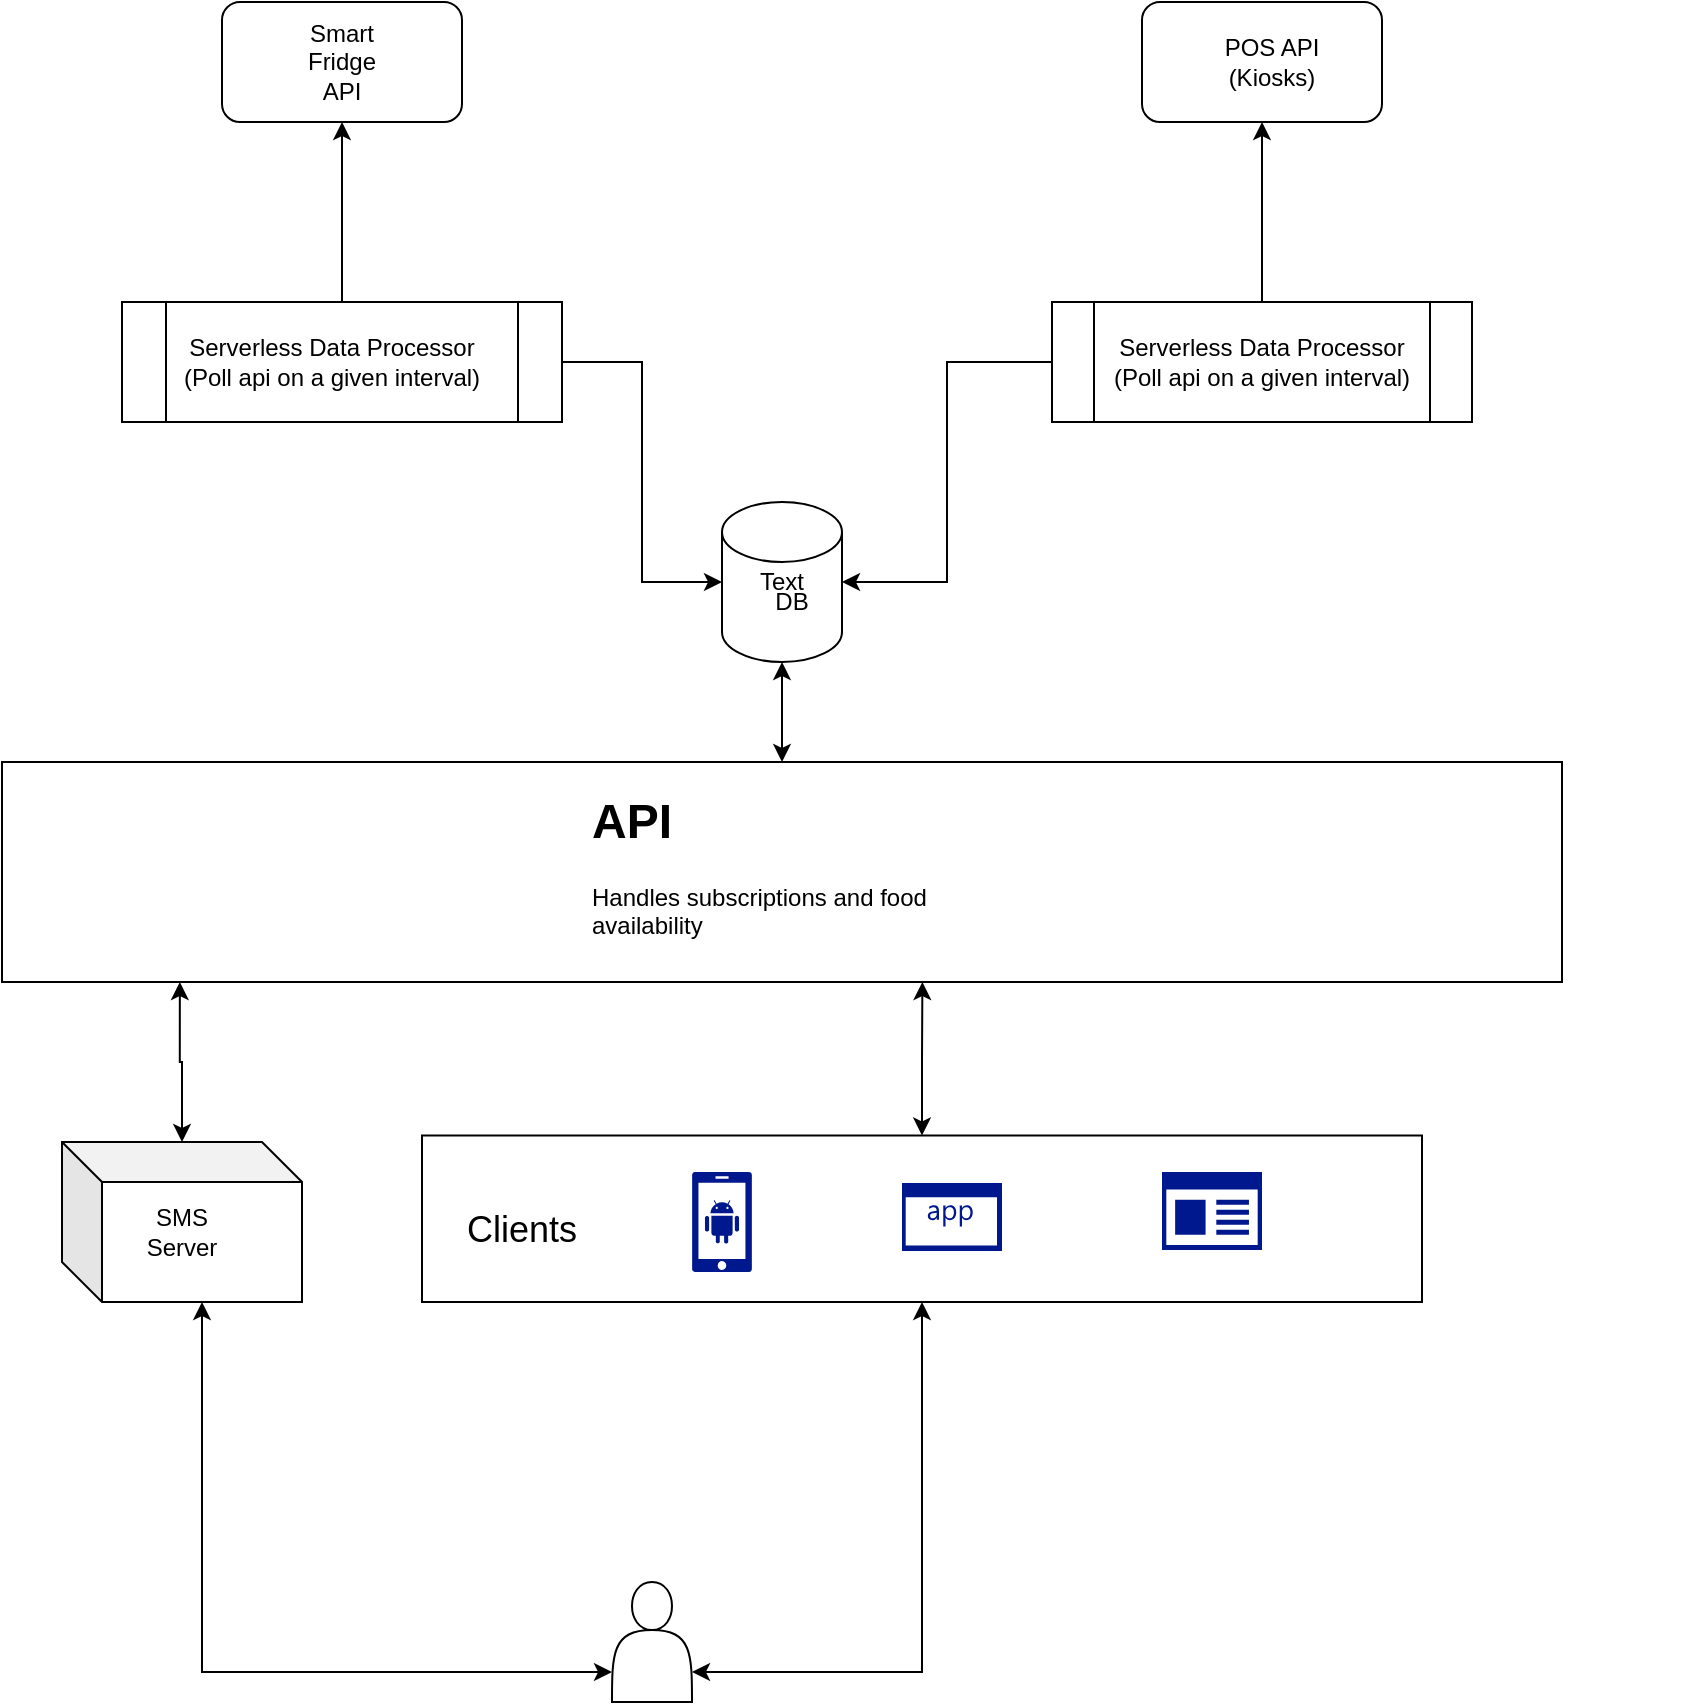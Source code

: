 <mxfile version="13.8.8" type="github">
  <diagram id="JJq8KRUSb-bCj2OKKWda" name="Page-1">
    <mxGraphModel dx="1422" dy="762" grid="1" gridSize="10" guides="1" tooltips="1" connect="1" arrows="1" fold="1" page="1" pageScale="1" pageWidth="850" pageHeight="1100" math="0" shadow="0">
      <root>
        <mxCell id="0" />
        <mxCell id="1" parent="0" />
        <mxCell id="tPXoXflb5P6Q86PlPwlJ-62" style="edgeStyle=orthogonalEdgeStyle;rounded=0;orthogonalLoop=1;jettySize=auto;html=1;startArrow=classic;startFill=1;entryX=0.59;entryY=1;entryDx=0;entryDy=0;entryPerimeter=0;" edge="1" parent="1" source="tPXoXflb5P6Q86PlPwlJ-60" target="tPXoXflb5P6Q86PlPwlJ-35">
          <mxGeometry relative="1" as="geometry" />
        </mxCell>
        <mxCell id="tPXoXflb5P6Q86PlPwlJ-4" value="" style="group" vertex="1" connectable="0" parent="1">
          <mxGeometry x="600" y="60" width="120" height="60" as="geometry" />
        </mxCell>
        <mxCell id="tPXoXflb5P6Q86PlPwlJ-2" value="" style="rounded=1;whiteSpace=wrap;html=1;" vertex="1" parent="tPXoXflb5P6Q86PlPwlJ-4">
          <mxGeometry width="120" height="60" as="geometry" />
        </mxCell>
        <mxCell id="tPXoXflb5P6Q86PlPwlJ-3" value="POS API&lt;br&gt;(Kiosks)" style="text;html=1;strokeColor=none;fillColor=none;align=center;verticalAlign=middle;whiteSpace=wrap;rounded=0;" vertex="1" parent="tPXoXflb5P6Q86PlPwlJ-4">
          <mxGeometry x="30" y="20" width="70" height="20" as="geometry" />
        </mxCell>
        <mxCell id="tPXoXflb5P6Q86PlPwlJ-10" value="" style="group" vertex="1" connectable="0" parent="1">
          <mxGeometry x="140" y="60" width="120" height="60" as="geometry" />
        </mxCell>
        <mxCell id="tPXoXflb5P6Q86PlPwlJ-5" value="" style="rounded=1;whiteSpace=wrap;html=1;" vertex="1" parent="tPXoXflb5P6Q86PlPwlJ-10">
          <mxGeometry width="120" height="60" as="geometry" />
        </mxCell>
        <mxCell id="tPXoXflb5P6Q86PlPwlJ-6" value="Smart Fridge&lt;br&gt;API" style="text;html=1;strokeColor=none;fillColor=none;align=center;verticalAlign=middle;whiteSpace=wrap;rounded=0;" vertex="1" parent="tPXoXflb5P6Q86PlPwlJ-10">
          <mxGeometry x="40" y="20" width="40" height="20" as="geometry" />
        </mxCell>
        <mxCell id="tPXoXflb5P6Q86PlPwlJ-16" style="edgeStyle=orthogonalEdgeStyle;rounded=0;orthogonalLoop=1;jettySize=auto;html=1;entryX=0.5;entryY=1;entryDx=0;entryDy=0;exitX=0.5;exitY=0;exitDx=0;exitDy=0;" edge="1" parent="1" source="tPXoXflb5P6Q86PlPwlJ-29" target="tPXoXflb5P6Q86PlPwlJ-2">
          <mxGeometry relative="1" as="geometry">
            <mxPoint x="660" y="200" as="sourcePoint" />
          </mxGeometry>
        </mxCell>
        <mxCell id="tPXoXflb5P6Q86PlPwlJ-17" style="edgeStyle=orthogonalEdgeStyle;rounded=0;orthogonalLoop=1;jettySize=auto;html=1;entryX=0.5;entryY=1;entryDx=0;entryDy=0;exitX=0.5;exitY=0;exitDx=0;exitDy=0;" edge="1" parent="1" source="tPXoXflb5P6Q86PlPwlJ-22" target="tPXoXflb5P6Q86PlPwlJ-5">
          <mxGeometry relative="1" as="geometry">
            <mxPoint x="190" y="160" as="sourcePoint" />
          </mxGeometry>
        </mxCell>
        <mxCell id="tPXoXflb5P6Q86PlPwlJ-18" value="" style="shape=cylinder3;whiteSpace=wrap;html=1;boundedLbl=1;backgroundOutline=1;size=15;" vertex="1" parent="1">
          <mxGeometry x="390" y="310" width="60" height="80" as="geometry" />
        </mxCell>
        <mxCell id="tPXoXflb5P6Q86PlPwlJ-19" value="DB" style="text;html=1;strokeColor=none;fillColor=none;align=center;verticalAlign=middle;whiteSpace=wrap;rounded=0;" vertex="1" parent="1">
          <mxGeometry x="405" y="350" width="40" height="20" as="geometry" />
        </mxCell>
        <mxCell id="tPXoXflb5P6Q86PlPwlJ-20" style="edgeStyle=orthogonalEdgeStyle;rounded=0;orthogonalLoop=1;jettySize=auto;html=1;entryX=0;entryY=0.5;entryDx=0;entryDy=0;entryPerimeter=0;exitX=1;exitY=0.5;exitDx=0;exitDy=0;" edge="1" parent="1" source="tPXoXflb5P6Q86PlPwlJ-22" target="tPXoXflb5P6Q86PlPwlJ-18">
          <mxGeometry relative="1" as="geometry">
            <mxPoint x="250" y="200" as="sourcePoint" />
          </mxGeometry>
        </mxCell>
        <mxCell id="tPXoXflb5P6Q86PlPwlJ-21" style="edgeStyle=orthogonalEdgeStyle;rounded=0;orthogonalLoop=1;jettySize=auto;html=1;entryX=1;entryY=0.5;entryDx=0;entryDy=0;entryPerimeter=0;exitX=0;exitY=0.5;exitDx=0;exitDy=0;" edge="1" parent="1" source="tPXoXflb5P6Q86PlPwlJ-29" target="tPXoXflb5P6Q86PlPwlJ-18">
          <mxGeometry relative="1" as="geometry">
            <mxPoint x="620" y="240" as="sourcePoint" />
          </mxGeometry>
        </mxCell>
        <mxCell id="tPXoXflb5P6Q86PlPwlJ-28" value="" style="group" vertex="1" connectable="0" parent="1">
          <mxGeometry x="570" y="210" width="210" height="60" as="geometry" />
        </mxCell>
        <mxCell id="tPXoXflb5P6Q86PlPwlJ-58" value="" style="group" vertex="1" connectable="0" parent="tPXoXflb5P6Q86PlPwlJ-28">
          <mxGeometry x="-15" width="210" height="60" as="geometry" />
        </mxCell>
        <mxCell id="tPXoXflb5P6Q86PlPwlJ-29" value="" style="shape=process;whiteSpace=wrap;html=1;backgroundOutline=1;" vertex="1" parent="tPXoXflb5P6Q86PlPwlJ-58">
          <mxGeometry width="210" height="60" as="geometry" />
        </mxCell>
        <mxCell id="tPXoXflb5P6Q86PlPwlJ-30" value="Serverless Data Processor&lt;br&gt;(Poll api on a given interval)" style="text;html=1;strokeColor=none;fillColor=none;align=center;verticalAlign=middle;whiteSpace=wrap;rounded=0;" vertex="1" parent="tPXoXflb5P6Q86PlPwlJ-58">
          <mxGeometry x="28" y="20" width="154" height="20" as="geometry" />
        </mxCell>
        <mxCell id="tPXoXflb5P6Q86PlPwlJ-33" value="" style="group" vertex="1" connectable="0" parent="1">
          <mxGeometry x="150" y="210" width="160" height="60" as="geometry" />
        </mxCell>
        <mxCell id="tPXoXflb5P6Q86PlPwlJ-59" value="" style="group" vertex="1" connectable="0" parent="tPXoXflb5P6Q86PlPwlJ-33">
          <mxGeometry x="-60" width="220" height="60" as="geometry" />
        </mxCell>
        <mxCell id="tPXoXflb5P6Q86PlPwlJ-22" value="" style="shape=process;whiteSpace=wrap;html=1;backgroundOutline=1;" vertex="1" parent="tPXoXflb5P6Q86PlPwlJ-59">
          <mxGeometry width="220" height="60" as="geometry" />
        </mxCell>
        <mxCell id="tPXoXflb5P6Q86PlPwlJ-8" value="Serverless Data Processor&lt;br&gt;(Poll api on a given interval)" style="text;html=1;strokeColor=none;fillColor=none;align=center;verticalAlign=middle;whiteSpace=wrap;rounded=0;" vertex="1" parent="tPXoXflb5P6Q86PlPwlJ-59">
          <mxGeometry x="27.5" y="20" width="155.833" height="20" as="geometry" />
        </mxCell>
        <mxCell id="tPXoXflb5P6Q86PlPwlJ-39" style="edgeStyle=orthogonalEdgeStyle;rounded=0;orthogonalLoop=1;jettySize=auto;html=1;entryX=0.5;entryY=1;entryDx=0;entryDy=0;entryPerimeter=0;startArrow=classic;startFill=1;" edge="1" parent="1" source="tPXoXflb5P6Q86PlPwlJ-35" target="tPXoXflb5P6Q86PlPwlJ-18">
          <mxGeometry relative="1" as="geometry" />
        </mxCell>
        <mxCell id="tPXoXflb5P6Q86PlPwlJ-37" value="Text" style="text;html=1;strokeColor=none;fillColor=none;align=center;verticalAlign=middle;whiteSpace=wrap;rounded=0;" vertex="1" parent="1">
          <mxGeometry x="400" y="340" width="40" height="20" as="geometry" />
        </mxCell>
        <mxCell id="tPXoXflb5P6Q86PlPwlJ-40" value="" style="group" vertex="1" connectable="0" parent="1">
          <mxGeometry x="30" y="460" width="840" height="130" as="geometry" />
        </mxCell>
        <mxCell id="tPXoXflb5P6Q86PlPwlJ-57" value="" style="group" vertex="1" connectable="0" parent="tPXoXflb5P6Q86PlPwlJ-40">
          <mxGeometry y="-20" width="780" height="130" as="geometry" />
        </mxCell>
        <mxCell id="tPXoXflb5P6Q86PlPwlJ-35" value="" style="rounded=0;whiteSpace=wrap;html=1;" vertex="1" parent="tPXoXflb5P6Q86PlPwlJ-57">
          <mxGeometry width="780" height="110" as="geometry" />
        </mxCell>
        <mxCell id="tPXoXflb5P6Q86PlPwlJ-56" value="&lt;h1&gt;API&lt;/h1&gt;&lt;p&gt;Handles subscriptions and food availability&lt;/p&gt;" style="text;html=1;strokeColor=none;fillColor=none;spacing=5;spacingTop=-20;whiteSpace=wrap;overflow=hidden;rounded=0;" vertex="1" parent="tPXoXflb5P6Q86PlPwlJ-57">
          <mxGeometry x="290" y="10" width="190" height="120" as="geometry" />
        </mxCell>
        <mxCell id="tPXoXflb5P6Q86PlPwlJ-52" style="edgeStyle=orthogonalEdgeStyle;rounded=0;orthogonalLoop=1;jettySize=auto;html=1;exitX=0;exitY=0.75;exitDx=0;exitDy=0;entryX=0;entryY=0;entryDx=70;entryDy=80;entryPerimeter=0;startArrow=classic;startFill=1;" edge="1" parent="1" source="tPXoXflb5P6Q86PlPwlJ-41" target="tPXoXflb5P6Q86PlPwlJ-51">
          <mxGeometry relative="1" as="geometry" />
        </mxCell>
        <mxCell id="tPXoXflb5P6Q86PlPwlJ-63" style="edgeStyle=orthogonalEdgeStyle;rounded=0;orthogonalLoop=1;jettySize=auto;html=1;entryX=0.5;entryY=1;entryDx=0;entryDy=0;startArrow=classic;startFill=1;exitX=1;exitY=0.75;exitDx=0;exitDy=0;" edge="1" parent="1" source="tPXoXflb5P6Q86PlPwlJ-41" target="tPXoXflb5P6Q86PlPwlJ-60">
          <mxGeometry relative="1" as="geometry" />
        </mxCell>
        <mxCell id="tPXoXflb5P6Q86PlPwlJ-41" value="" style="shape=actor;whiteSpace=wrap;html=1;" vertex="1" parent="1">
          <mxGeometry x="335" y="850" width="40" height="60" as="geometry" />
        </mxCell>
        <mxCell id="tPXoXflb5P6Q86PlPwlJ-53" style="edgeStyle=orthogonalEdgeStyle;rounded=0;orthogonalLoop=1;jettySize=auto;html=1;entryX=0.114;entryY=1;entryDx=0;entryDy=0;entryPerimeter=0;startArrow=classic;startFill=1;" edge="1" parent="1" source="tPXoXflb5P6Q86PlPwlJ-51" target="tPXoXflb5P6Q86PlPwlJ-35">
          <mxGeometry relative="1" as="geometry" />
        </mxCell>
        <mxCell id="tPXoXflb5P6Q86PlPwlJ-55" value="" style="group" vertex="1" connectable="0" parent="1">
          <mxGeometry x="60" y="630" width="120" height="80" as="geometry" />
        </mxCell>
        <mxCell id="tPXoXflb5P6Q86PlPwlJ-51" value="" style="shape=cube;whiteSpace=wrap;html=1;boundedLbl=1;backgroundOutline=1;darkOpacity=0.05;darkOpacity2=0.1;" vertex="1" parent="tPXoXflb5P6Q86PlPwlJ-55">
          <mxGeometry width="120" height="80" as="geometry" />
        </mxCell>
        <mxCell id="tPXoXflb5P6Q86PlPwlJ-54" value="SMS Server" style="text;html=1;strokeColor=none;fillColor=none;align=center;verticalAlign=middle;whiteSpace=wrap;rounded=0;" vertex="1" parent="tPXoXflb5P6Q86PlPwlJ-55">
          <mxGeometry x="40" y="34.5" width="40" height="20" as="geometry" />
        </mxCell>
        <mxCell id="tPXoXflb5P6Q86PlPwlJ-65" value="" style="group" vertex="1" connectable="0" parent="1">
          <mxGeometry x="240" y="626.75" width="500" height="83.25" as="geometry" />
        </mxCell>
        <mxCell id="tPXoXflb5P6Q86PlPwlJ-60" value="" style="rounded=0;whiteSpace=wrap;html=1;" vertex="1" parent="tPXoXflb5P6Q86PlPwlJ-65">
          <mxGeometry width="500" height="83.25" as="geometry" />
        </mxCell>
        <mxCell id="tPXoXflb5P6Q86PlPwlJ-42" value="" style="aspect=fixed;pointerEvents=1;shadow=0;dashed=0;html=1;strokeColor=none;labelPosition=center;verticalLabelPosition=bottom;verticalAlign=top;align=center;fillColor=#00188D;shape=mxgraph.mscae.enterprise.android_phone" vertex="1" parent="tPXoXflb5P6Q86PlPwlJ-65">
          <mxGeometry x="135" y="18.25" width="30" height="50" as="geometry" />
        </mxCell>
        <mxCell id="tPXoXflb5P6Q86PlPwlJ-43" value="" style="aspect=fixed;pointerEvents=1;shadow=0;dashed=0;html=1;strokeColor=none;labelPosition=center;verticalLabelPosition=bottom;verticalAlign=top;align=center;fillColor=#00188D;shape=mxgraph.mscae.enterprise.app_generic" vertex="1" parent="tPXoXflb5P6Q86PlPwlJ-65">
          <mxGeometry x="370" y="18.25" width="50" height="39" as="geometry" />
        </mxCell>
        <mxCell id="tPXoXflb5P6Q86PlPwlJ-44" value="" style="aspect=fixed;pointerEvents=1;shadow=0;dashed=0;html=1;strokeColor=none;labelPosition=center;verticalLabelPosition=bottom;verticalAlign=top;align=center;fillColor=#00188D;shape=mxgraph.mscae.enterprise.application" vertex="1" parent="tPXoXflb5P6Q86PlPwlJ-65">
          <mxGeometry x="240" y="23.75" width="50" height="34" as="geometry" />
        </mxCell>
        <mxCell id="tPXoXflb5P6Q86PlPwlJ-61" value="&lt;font style=&quot;font-size: 18px&quot;&gt;Clients&lt;/font&gt;" style="text;html=1;strokeColor=none;fillColor=none;align=center;verticalAlign=middle;whiteSpace=wrap;rounded=0;" vertex="1" parent="tPXoXflb5P6Q86PlPwlJ-65">
          <mxGeometry x="30" y="37.25" width="40" height="20" as="geometry" />
        </mxCell>
      </root>
    </mxGraphModel>
  </diagram>
</mxfile>
